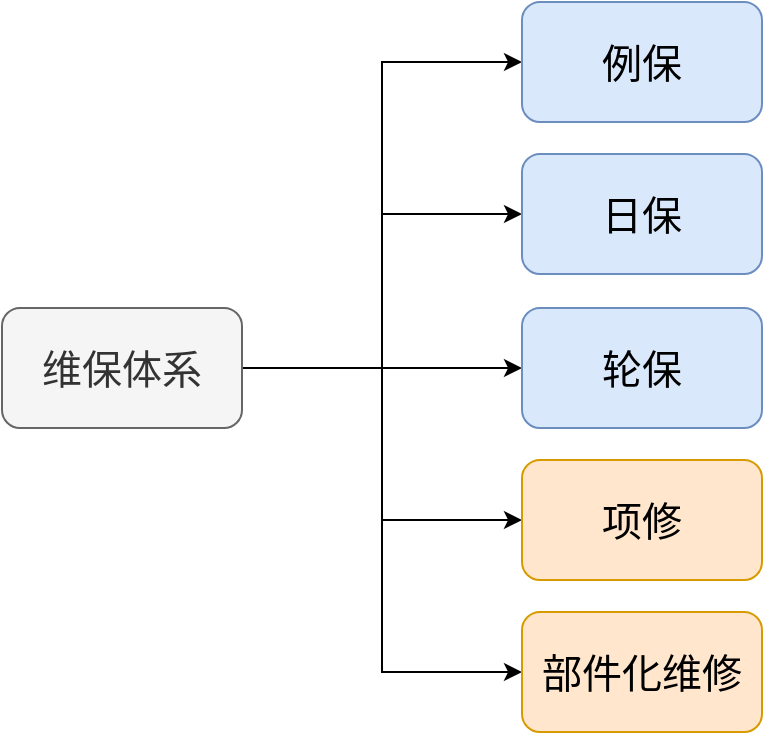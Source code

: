 <mxfile version="27.2.0">
  <diagram name="第 1 页" id="2GNiayZsVaWOOX1PZP1M">
    <mxGraphModel dx="946" dy="534" grid="1" gridSize="10" guides="1" tooltips="1" connect="1" arrows="1" fold="1" page="1" pageScale="1" pageWidth="827" pageHeight="1169" math="0" shadow="0">
      <root>
        <mxCell id="0" />
        <mxCell id="1" parent="0" />
        <mxCell id="5F9VPTxNChQA8b4Fi6tI-7" style="edgeStyle=orthogonalEdgeStyle;rounded=0;orthogonalLoop=1;jettySize=auto;html=1;exitX=1;exitY=0.5;exitDx=0;exitDy=0;entryX=0;entryY=0.5;entryDx=0;entryDy=0;fontSize=20;" edge="1" parent="1" source="5F9VPTxNChQA8b4Fi6tI-1" target="5F9VPTxNChQA8b4Fi6tI-2">
          <mxGeometry relative="1" as="geometry" />
        </mxCell>
        <mxCell id="5F9VPTxNChQA8b4Fi6tI-8" style="edgeStyle=orthogonalEdgeStyle;rounded=0;orthogonalLoop=1;jettySize=auto;html=1;exitX=1;exitY=0.5;exitDx=0;exitDy=0;entryX=0;entryY=0.5;entryDx=0;entryDy=0;fontSize=20;" edge="1" parent="1" source="5F9VPTxNChQA8b4Fi6tI-1" target="5F9VPTxNChQA8b4Fi6tI-3">
          <mxGeometry relative="1" as="geometry" />
        </mxCell>
        <mxCell id="5F9VPTxNChQA8b4Fi6tI-9" style="edgeStyle=orthogonalEdgeStyle;rounded=0;orthogonalLoop=1;jettySize=auto;html=1;exitX=1;exitY=0.5;exitDx=0;exitDy=0;entryX=0;entryY=0.5;entryDx=0;entryDy=0;fontSize=20;" edge="1" parent="1" source="5F9VPTxNChQA8b4Fi6tI-1" target="5F9VPTxNChQA8b4Fi6tI-4">
          <mxGeometry relative="1" as="geometry" />
        </mxCell>
        <mxCell id="5F9VPTxNChQA8b4Fi6tI-10" style="edgeStyle=orthogonalEdgeStyle;rounded=0;orthogonalLoop=1;jettySize=auto;html=1;exitX=1;exitY=0.5;exitDx=0;exitDy=0;entryX=0;entryY=0.5;entryDx=0;entryDy=0;fontSize=20;" edge="1" parent="1" source="5F9VPTxNChQA8b4Fi6tI-1" target="5F9VPTxNChQA8b4Fi6tI-5">
          <mxGeometry relative="1" as="geometry" />
        </mxCell>
        <mxCell id="5F9VPTxNChQA8b4Fi6tI-11" style="edgeStyle=orthogonalEdgeStyle;rounded=0;orthogonalLoop=1;jettySize=auto;html=1;exitX=1;exitY=0.5;exitDx=0;exitDy=0;entryX=0;entryY=0.5;entryDx=0;entryDy=0;fontSize=20;" edge="1" parent="1" source="5F9VPTxNChQA8b4Fi6tI-1" target="5F9VPTxNChQA8b4Fi6tI-6">
          <mxGeometry relative="1" as="geometry" />
        </mxCell>
        <mxCell id="5F9VPTxNChQA8b4Fi6tI-1" value="维保体系" style="rounded=1;whiteSpace=wrap;html=1;fillColor=#f5f5f5;strokeColor=#666666;fontColor=#333333;fontSize=20;" vertex="1" parent="1">
          <mxGeometry x="130" y="273" width="120" height="60" as="geometry" />
        </mxCell>
        <mxCell id="5F9VPTxNChQA8b4Fi6tI-2" value="例保" style="rounded=1;whiteSpace=wrap;html=1;fillColor=#dae8fc;strokeColor=#6c8ebf;fontSize=20;" vertex="1" parent="1">
          <mxGeometry x="390" y="120" width="120" height="60" as="geometry" />
        </mxCell>
        <mxCell id="5F9VPTxNChQA8b4Fi6tI-3" value="日保" style="rounded=1;whiteSpace=wrap;html=1;fillColor=#dae8fc;strokeColor=#6c8ebf;fontSize=20;" vertex="1" parent="1">
          <mxGeometry x="390" y="196" width="120" height="60" as="geometry" />
        </mxCell>
        <mxCell id="5F9VPTxNChQA8b4Fi6tI-4" value="轮保" style="rounded=1;whiteSpace=wrap;html=1;fillColor=#dae8fc;strokeColor=#6c8ebf;fontSize=20;" vertex="1" parent="1">
          <mxGeometry x="390" y="273" width="120" height="60" as="geometry" />
        </mxCell>
        <mxCell id="5F9VPTxNChQA8b4Fi6tI-5" value="项修" style="rounded=1;whiteSpace=wrap;html=1;fillColor=#ffe6cc;strokeColor=#d79b00;fontSize=20;" vertex="1" parent="1">
          <mxGeometry x="390" y="349" width="120" height="60" as="geometry" />
        </mxCell>
        <mxCell id="5F9VPTxNChQA8b4Fi6tI-6" value="部件化维修" style="rounded=1;whiteSpace=wrap;html=1;fillColor=#ffe6cc;strokeColor=#d79b00;fontSize=20;" vertex="1" parent="1">
          <mxGeometry x="390" y="425" width="120" height="60" as="geometry" />
        </mxCell>
      </root>
    </mxGraphModel>
  </diagram>
</mxfile>
